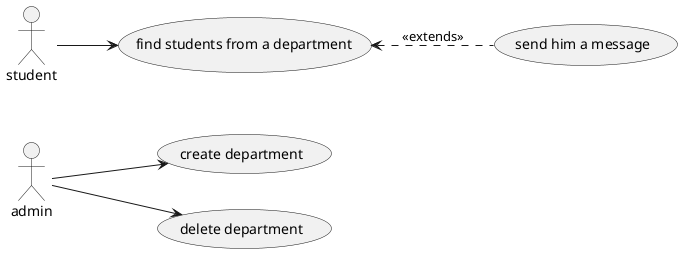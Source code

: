 @startuml
left to right direction
:admin: --> (create department)
:admin: --> (delete department)
:student: --> (find students from a department)

(find students from a department) <.. (send him a message) : << extends >>
@enduml
